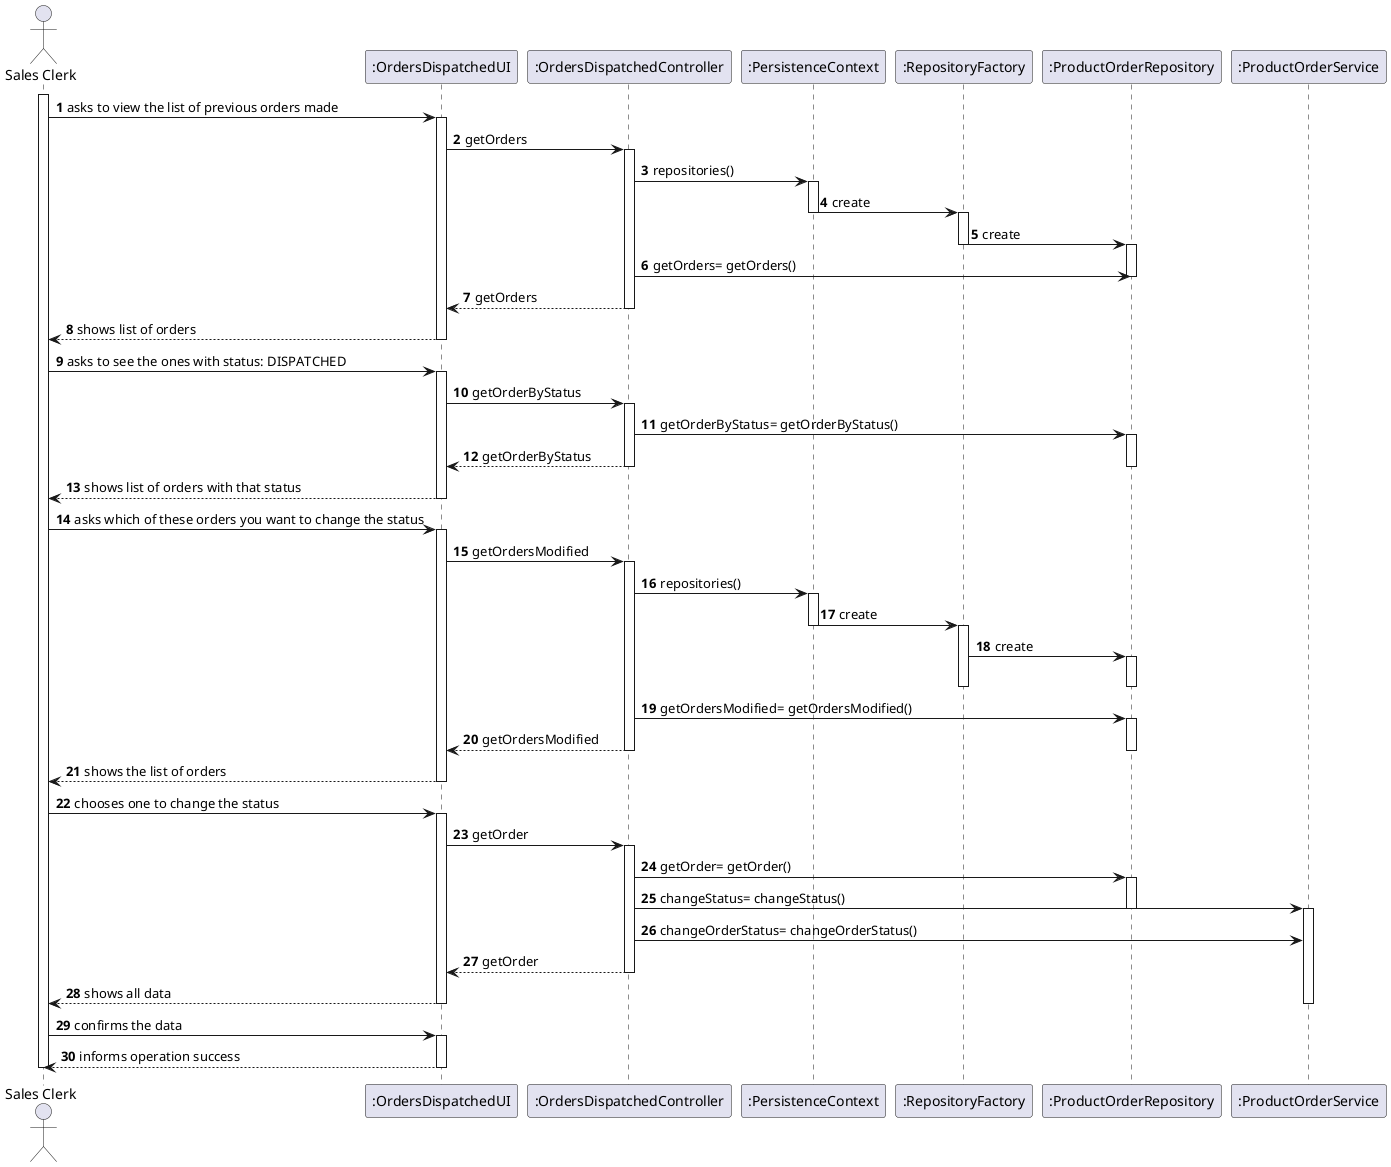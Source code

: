 @startuml
autonumber
'hide footbox
actor "Sales Clerk" as SC
participant ":OrdersDispatchedUI" as UI
participant ":OrdersDispatchedController" as CTRL
participant ":PersistenceContext" as PC
participant ":RepositoryFactory" as RF
participant ":ProductOrderRepository" as ProdRepo
participant ":ProductOrderService" as ProdS

activate SC

SC -> UI : asks to view the list of previous orders made
activate UI

UI -> CTRL : getOrders
activate CTRL
CTRL -> PC : repositories()

activate PC
PC -> RF : create
deactivate PC
activate RF
RF -> ProdRepo : create
deactivate RF
activate ProdRepo
deactivate ProdRepo
CTRL -> ProdRepo : getOrders= getOrders()

deactivate ProdRepo

CTRL --> UI :  getOrders
deactivate CTRL

UI --> SC : shows list of orders
deactivate UI
SC -> UI : asks to see the ones with status: DISPATCHED
activate UI

UI -> CTRL : getOrderByStatus
activate CTRL
CTRL -> ProdRepo : getOrderByStatus= getOrderByStatus()
activate ProdRepo
CTRL --> UI :  getOrderByStatus
deactivate CTRL
deactivate ProdRepo

UI --> SC :  shows list of orders with that status
deactivate UI

SC -> UI : asks which of these orders you want to change the status
activate UI

UI -> CTRL : getOrdersModified
activate CTRL
CTRL -> PC : repositories()

activate PC
PC -> RF : create
deactivate PC
activate RF
RF -> ProdRepo : create
activate ProdRepo
deactivate RF

deactivate ProdRepo
CTRL -> ProdRepo : getOrdersModified= getOrdersModified()
activate ProdRepo
CTRL --> UI :  getOrdersModified
deactivate CTRL
deactivate ProdRepo

UI --> SC : shows the list of orders
deactivate UI

SC -> UI : chooses one to change the status
activate UI

UI -> CTRL : getOrder
activate CTRL
CTRL -> ProdRepo : getOrder= getOrder()
activate ProdRepo
CTRL -> ProdS: changeStatus= changeStatus()
deactivate ProdRepo
activate ProdS
CTRL -> ProdS : changeOrderStatus= changeOrderStatus()
deactivate ProdRepo
CTRL --> UI :  getOrder
deactivate CTRL

UI --> SC :shows all data
deactivate UI
deactivate ProdS
deactivate UI

SC -> UI : confirms the data

activate UI
UI --> SC : informs operation success
deactivate UI

deactivate UI
deactivate SC

@enduml

